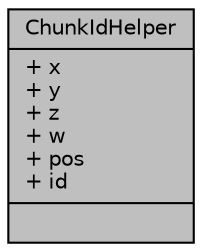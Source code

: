 digraph "ChunkIdHelper"
{
  bgcolor="transparent";
  edge [fontname="Helvetica",fontsize="10",labelfontname="Helvetica",labelfontsize="10"];
  node [fontname="Helvetica",fontsize="10",shape=record];
  Node1 [label="{ChunkIdHelper\n|+ x\l+ y\l+ z\l+ w\l+ pos\l+ id\l|}",height=0.2,width=0.4,color="black", fillcolor="grey75", style="filled" fontcolor="black"];
}
